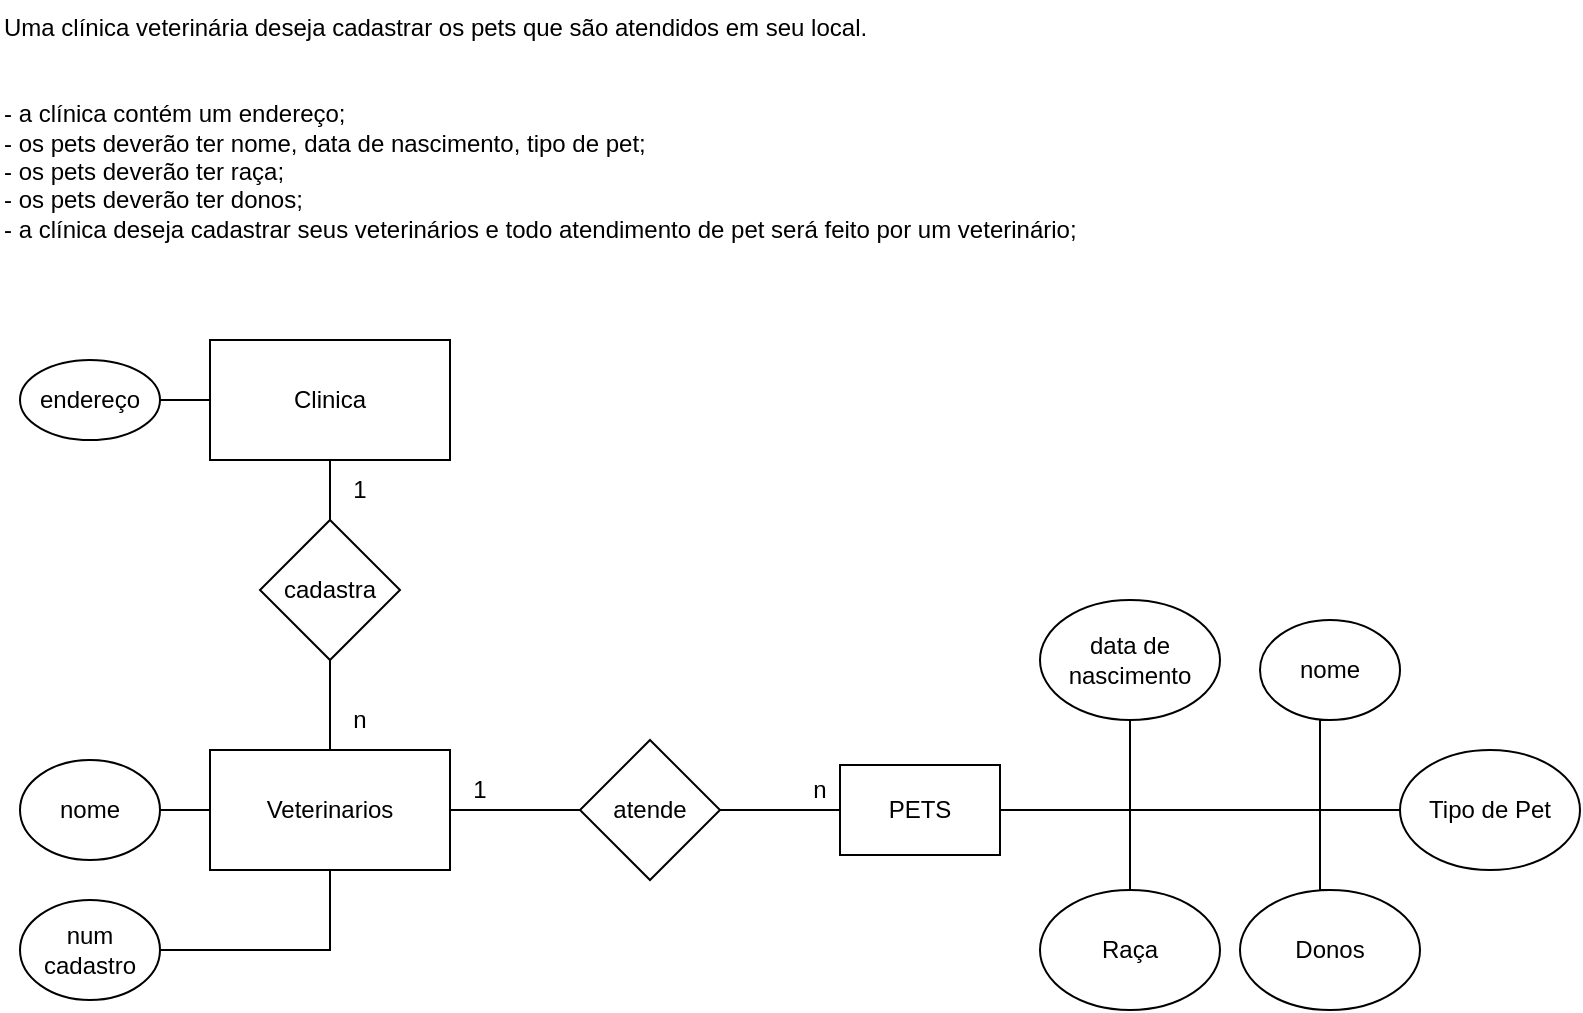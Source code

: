 <mxfile version="21.6.5" type="device">
  <diagram name="Página-1" id="xvMFdYJDLNt6Y5hj_VbA">
    <mxGraphModel dx="1235" dy="638" grid="1" gridSize="10" guides="1" tooltips="1" connect="1" arrows="1" fold="1" page="1" pageScale="1" pageWidth="827" pageHeight="1169" math="0" shadow="0">
      <root>
        <mxCell id="0" />
        <mxCell id="1" parent="0" />
        <mxCell id="6sNlZ0BKxcSuTAz0ptZP-1" value="Uma clínica veterinária deseja cadastrar os pets que são atendidos em seu local.&#xa;&#xa;&#xa;- a clínica contém um endereço;&#xa;- os pets deverão ter nome, data de nascimento, tipo de pet;&#xa;- os pets deverão ter raça;&#xa;- os pets deverão ter donos;&#xa;- a clínica deseja cadastrar seus veterinários e todo atendimento de pet será feito por um veterinário;" style="text;whiteSpace=wrap;" vertex="1" parent="1">
          <mxGeometry width="560" height="150" as="geometry" />
        </mxCell>
        <mxCell id="6sNlZ0BKxcSuTAz0ptZP-4" style="edgeStyle=orthogonalEdgeStyle;rounded=0;orthogonalLoop=1;jettySize=auto;html=1;entryX=1;entryY=0.5;entryDx=0;entryDy=0;endArrow=none;endFill=0;" edge="1" parent="1" source="6sNlZ0BKxcSuTAz0ptZP-2" target="6sNlZ0BKxcSuTAz0ptZP-3">
          <mxGeometry relative="1" as="geometry">
            <Array as="points">
              <mxPoint x="80" y="200" />
            </Array>
          </mxGeometry>
        </mxCell>
        <mxCell id="6sNlZ0BKxcSuTAz0ptZP-8" style="edgeStyle=orthogonalEdgeStyle;rounded=0;orthogonalLoop=1;jettySize=auto;html=1;entryX=0.5;entryY=0;entryDx=0;entryDy=0;endArrow=none;endFill=0;" edge="1" parent="1" source="6sNlZ0BKxcSuTAz0ptZP-2" target="6sNlZ0BKxcSuTAz0ptZP-7">
          <mxGeometry relative="1" as="geometry" />
        </mxCell>
        <mxCell id="6sNlZ0BKxcSuTAz0ptZP-2" value="Clinica" style="rounded=0;whiteSpace=wrap;html=1;" vertex="1" parent="1">
          <mxGeometry x="105" y="170" width="120" height="60" as="geometry" />
        </mxCell>
        <mxCell id="6sNlZ0BKxcSuTAz0ptZP-3" value="endereço" style="ellipse;whiteSpace=wrap;html=1;" vertex="1" parent="1">
          <mxGeometry x="10" y="180" width="70" height="40" as="geometry" />
        </mxCell>
        <mxCell id="6sNlZ0BKxcSuTAz0ptZP-17" style="edgeStyle=orthogonalEdgeStyle;rounded=0;orthogonalLoop=1;jettySize=auto;html=1;entryX=0;entryY=0.5;entryDx=0;entryDy=0;endArrow=none;endFill=0;" edge="1" parent="1" source="6sNlZ0BKxcSuTAz0ptZP-5" target="6sNlZ0BKxcSuTAz0ptZP-16">
          <mxGeometry relative="1" as="geometry" />
        </mxCell>
        <mxCell id="6sNlZ0BKxcSuTAz0ptZP-5" value="Veterinarios" style="rounded=0;whiteSpace=wrap;html=1;" vertex="1" parent="1">
          <mxGeometry x="105" y="375" width="120" height="60" as="geometry" />
        </mxCell>
        <mxCell id="6sNlZ0BKxcSuTAz0ptZP-9" style="edgeStyle=orthogonalEdgeStyle;rounded=0;orthogonalLoop=1;jettySize=auto;html=1;exitX=0.5;exitY=1;exitDx=0;exitDy=0;entryX=0.5;entryY=0;entryDx=0;entryDy=0;endArrow=none;endFill=0;" edge="1" parent="1" source="6sNlZ0BKxcSuTAz0ptZP-7" target="6sNlZ0BKxcSuTAz0ptZP-5">
          <mxGeometry relative="1" as="geometry" />
        </mxCell>
        <mxCell id="6sNlZ0BKxcSuTAz0ptZP-7" value="cadastra" style="rhombus;whiteSpace=wrap;html=1;" vertex="1" parent="1">
          <mxGeometry x="130" y="260" width="70" height="70" as="geometry" />
        </mxCell>
        <mxCell id="6sNlZ0BKxcSuTAz0ptZP-11" style="edgeStyle=orthogonalEdgeStyle;rounded=0;orthogonalLoop=1;jettySize=auto;html=1;entryX=0;entryY=0.5;entryDx=0;entryDy=0;endArrow=none;endFill=0;" edge="1" parent="1" source="6sNlZ0BKxcSuTAz0ptZP-10" target="6sNlZ0BKxcSuTAz0ptZP-5">
          <mxGeometry relative="1" as="geometry" />
        </mxCell>
        <mxCell id="6sNlZ0BKxcSuTAz0ptZP-10" value="nome" style="ellipse;whiteSpace=wrap;html=1;" vertex="1" parent="1">
          <mxGeometry x="10" y="380" width="70" height="50" as="geometry" />
        </mxCell>
        <mxCell id="6sNlZ0BKxcSuTAz0ptZP-13" style="edgeStyle=orthogonalEdgeStyle;rounded=0;orthogonalLoop=1;jettySize=auto;html=1;entryX=0.5;entryY=1;entryDx=0;entryDy=0;endArrow=none;endFill=0;" edge="1" parent="1" source="6sNlZ0BKxcSuTAz0ptZP-12" target="6sNlZ0BKxcSuTAz0ptZP-5">
          <mxGeometry relative="1" as="geometry" />
        </mxCell>
        <mxCell id="6sNlZ0BKxcSuTAz0ptZP-12" value="num cadastro" style="ellipse;whiteSpace=wrap;html=1;" vertex="1" parent="1">
          <mxGeometry x="10" y="450" width="70" height="50" as="geometry" />
        </mxCell>
        <mxCell id="6sNlZ0BKxcSuTAz0ptZP-14" value="1" style="text;html=1;strokeColor=none;fillColor=none;align=center;verticalAlign=middle;whiteSpace=wrap;rounded=0;" vertex="1" parent="1">
          <mxGeometry x="150" y="230" width="60" height="30" as="geometry" />
        </mxCell>
        <mxCell id="6sNlZ0BKxcSuTAz0ptZP-15" value="n" style="text;html=1;strokeColor=none;fillColor=none;align=center;verticalAlign=middle;whiteSpace=wrap;rounded=0;" vertex="1" parent="1">
          <mxGeometry x="150" y="345" width="60" height="30" as="geometry" />
        </mxCell>
        <mxCell id="6sNlZ0BKxcSuTAz0ptZP-19" style="edgeStyle=orthogonalEdgeStyle;rounded=0;orthogonalLoop=1;jettySize=auto;html=1;entryX=0;entryY=0.5;entryDx=0;entryDy=0;endArrow=none;endFill=0;" edge="1" parent="1" source="6sNlZ0BKxcSuTAz0ptZP-16" target="6sNlZ0BKxcSuTAz0ptZP-18">
          <mxGeometry relative="1" as="geometry" />
        </mxCell>
        <mxCell id="6sNlZ0BKxcSuTAz0ptZP-16" value="atende" style="rhombus;whiteSpace=wrap;html=1;" vertex="1" parent="1">
          <mxGeometry x="290" y="370" width="70" height="70" as="geometry" />
        </mxCell>
        <mxCell id="6sNlZ0BKxcSuTAz0ptZP-25" style="edgeStyle=orthogonalEdgeStyle;rounded=0;orthogonalLoop=1;jettySize=auto;html=1;entryX=0.5;entryY=1;entryDx=0;entryDy=0;endArrow=none;endFill=0;" edge="1" parent="1" source="6sNlZ0BKxcSuTAz0ptZP-18" target="6sNlZ0BKxcSuTAz0ptZP-23">
          <mxGeometry relative="1" as="geometry">
            <Array as="points">
              <mxPoint x="660" y="405" />
              <mxPoint x="660" y="360" />
            </Array>
          </mxGeometry>
        </mxCell>
        <mxCell id="6sNlZ0BKxcSuTAz0ptZP-26" style="edgeStyle=orthogonalEdgeStyle;rounded=0;orthogonalLoop=1;jettySize=auto;html=1;entryX=0.5;entryY=0;entryDx=0;entryDy=0;endArrow=none;endFill=0;" edge="1" parent="1" source="6sNlZ0BKxcSuTAz0ptZP-18" target="6sNlZ0BKxcSuTAz0ptZP-24">
          <mxGeometry relative="1" as="geometry" />
        </mxCell>
        <mxCell id="6sNlZ0BKxcSuTAz0ptZP-28" style="edgeStyle=orthogonalEdgeStyle;rounded=0;orthogonalLoop=1;jettySize=auto;html=1;exitX=1;exitY=0.5;exitDx=0;exitDy=0;entryX=0.5;entryY=0;entryDx=0;entryDy=0;endArrow=none;endFill=0;" edge="1" parent="1" source="6sNlZ0BKxcSuTAz0ptZP-18" target="6sNlZ0BKxcSuTAz0ptZP-27">
          <mxGeometry relative="1" as="geometry">
            <Array as="points">
              <mxPoint x="660" y="405" />
              <mxPoint x="660" y="445" />
            </Array>
          </mxGeometry>
        </mxCell>
        <mxCell id="6sNlZ0BKxcSuTAz0ptZP-30" style="edgeStyle=orthogonalEdgeStyle;rounded=0;orthogonalLoop=1;jettySize=auto;html=1;entryX=0.5;entryY=1;entryDx=0;entryDy=0;endArrow=none;endFill=0;" edge="1" parent="1" source="6sNlZ0BKxcSuTAz0ptZP-18" target="6sNlZ0BKxcSuTAz0ptZP-29">
          <mxGeometry relative="1" as="geometry" />
        </mxCell>
        <mxCell id="6sNlZ0BKxcSuTAz0ptZP-32" style="edgeStyle=orthogonalEdgeStyle;rounded=0;orthogonalLoop=1;jettySize=auto;html=1;entryX=0;entryY=0.5;entryDx=0;entryDy=0;endArrow=none;endFill=0;" edge="1" parent="1" source="6sNlZ0BKxcSuTAz0ptZP-18" target="6sNlZ0BKxcSuTAz0ptZP-31">
          <mxGeometry relative="1" as="geometry" />
        </mxCell>
        <mxCell id="6sNlZ0BKxcSuTAz0ptZP-18" value="PETS" style="rounded=0;whiteSpace=wrap;html=1;" vertex="1" parent="1">
          <mxGeometry x="420" y="382.5" width="80" height="45" as="geometry" />
        </mxCell>
        <mxCell id="6sNlZ0BKxcSuTAz0ptZP-21" value="1" style="text;html=1;strokeColor=none;fillColor=none;align=center;verticalAlign=middle;whiteSpace=wrap;rounded=0;" vertex="1" parent="1">
          <mxGeometry x="210" y="380" width="60" height="30" as="geometry" />
        </mxCell>
        <mxCell id="6sNlZ0BKxcSuTAz0ptZP-22" value="n" style="text;html=1;strokeColor=none;fillColor=none;align=center;verticalAlign=middle;whiteSpace=wrap;rounded=0;" vertex="1" parent="1">
          <mxGeometry x="380" y="380" width="60" height="30" as="geometry" />
        </mxCell>
        <mxCell id="6sNlZ0BKxcSuTAz0ptZP-23" value="nome" style="ellipse;whiteSpace=wrap;html=1;" vertex="1" parent="1">
          <mxGeometry x="630" y="310" width="70" height="50" as="geometry" />
        </mxCell>
        <mxCell id="6sNlZ0BKxcSuTAz0ptZP-24" value="Raça" style="ellipse;whiteSpace=wrap;html=1;" vertex="1" parent="1">
          <mxGeometry x="520" y="445" width="90" height="60" as="geometry" />
        </mxCell>
        <mxCell id="6sNlZ0BKxcSuTAz0ptZP-27" value="Donos" style="ellipse;whiteSpace=wrap;html=1;" vertex="1" parent="1">
          <mxGeometry x="620" y="445" width="90" height="60" as="geometry" />
        </mxCell>
        <mxCell id="6sNlZ0BKxcSuTAz0ptZP-29" value="data de nascimento" style="ellipse;whiteSpace=wrap;html=1;" vertex="1" parent="1">
          <mxGeometry x="520" y="300" width="90" height="60" as="geometry" />
        </mxCell>
        <mxCell id="6sNlZ0BKxcSuTAz0ptZP-31" value="Tipo de Pet" style="ellipse;whiteSpace=wrap;html=1;" vertex="1" parent="1">
          <mxGeometry x="700" y="375" width="90" height="60" as="geometry" />
        </mxCell>
      </root>
    </mxGraphModel>
  </diagram>
</mxfile>
